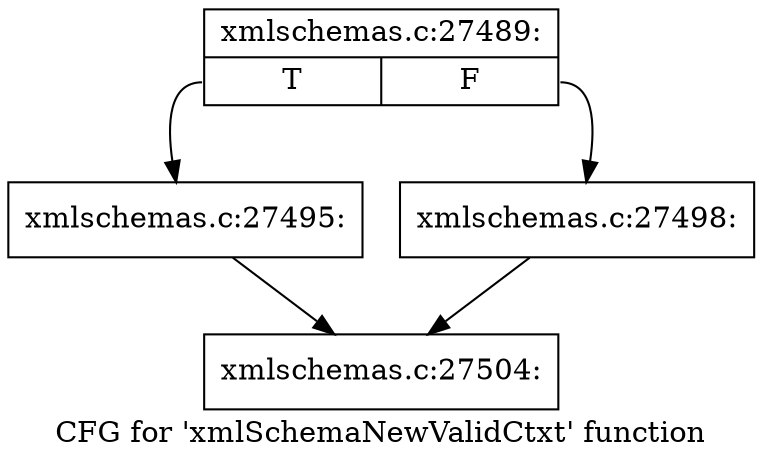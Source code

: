 digraph "CFG for 'xmlSchemaNewValidCtxt' function" {
	label="CFG for 'xmlSchemaNewValidCtxt' function";

	Node0x4a646b0 [shape=record,label="{xmlschemas.c:27489:|{<s0>T|<s1>F}}"];
	Node0x4a646b0:s0 -> Node0x4a65250;
	Node0x4a646b0:s1 -> Node0x4a652a0;
	Node0x4a65250 [shape=record,label="{xmlschemas.c:27495:}"];
	Node0x4a65250 -> Node0x4a295d0;
	Node0x4a652a0 [shape=record,label="{xmlschemas.c:27498:}"];
	Node0x4a652a0 -> Node0x4a295d0;
	Node0x4a295d0 [shape=record,label="{xmlschemas.c:27504:}"];
}
